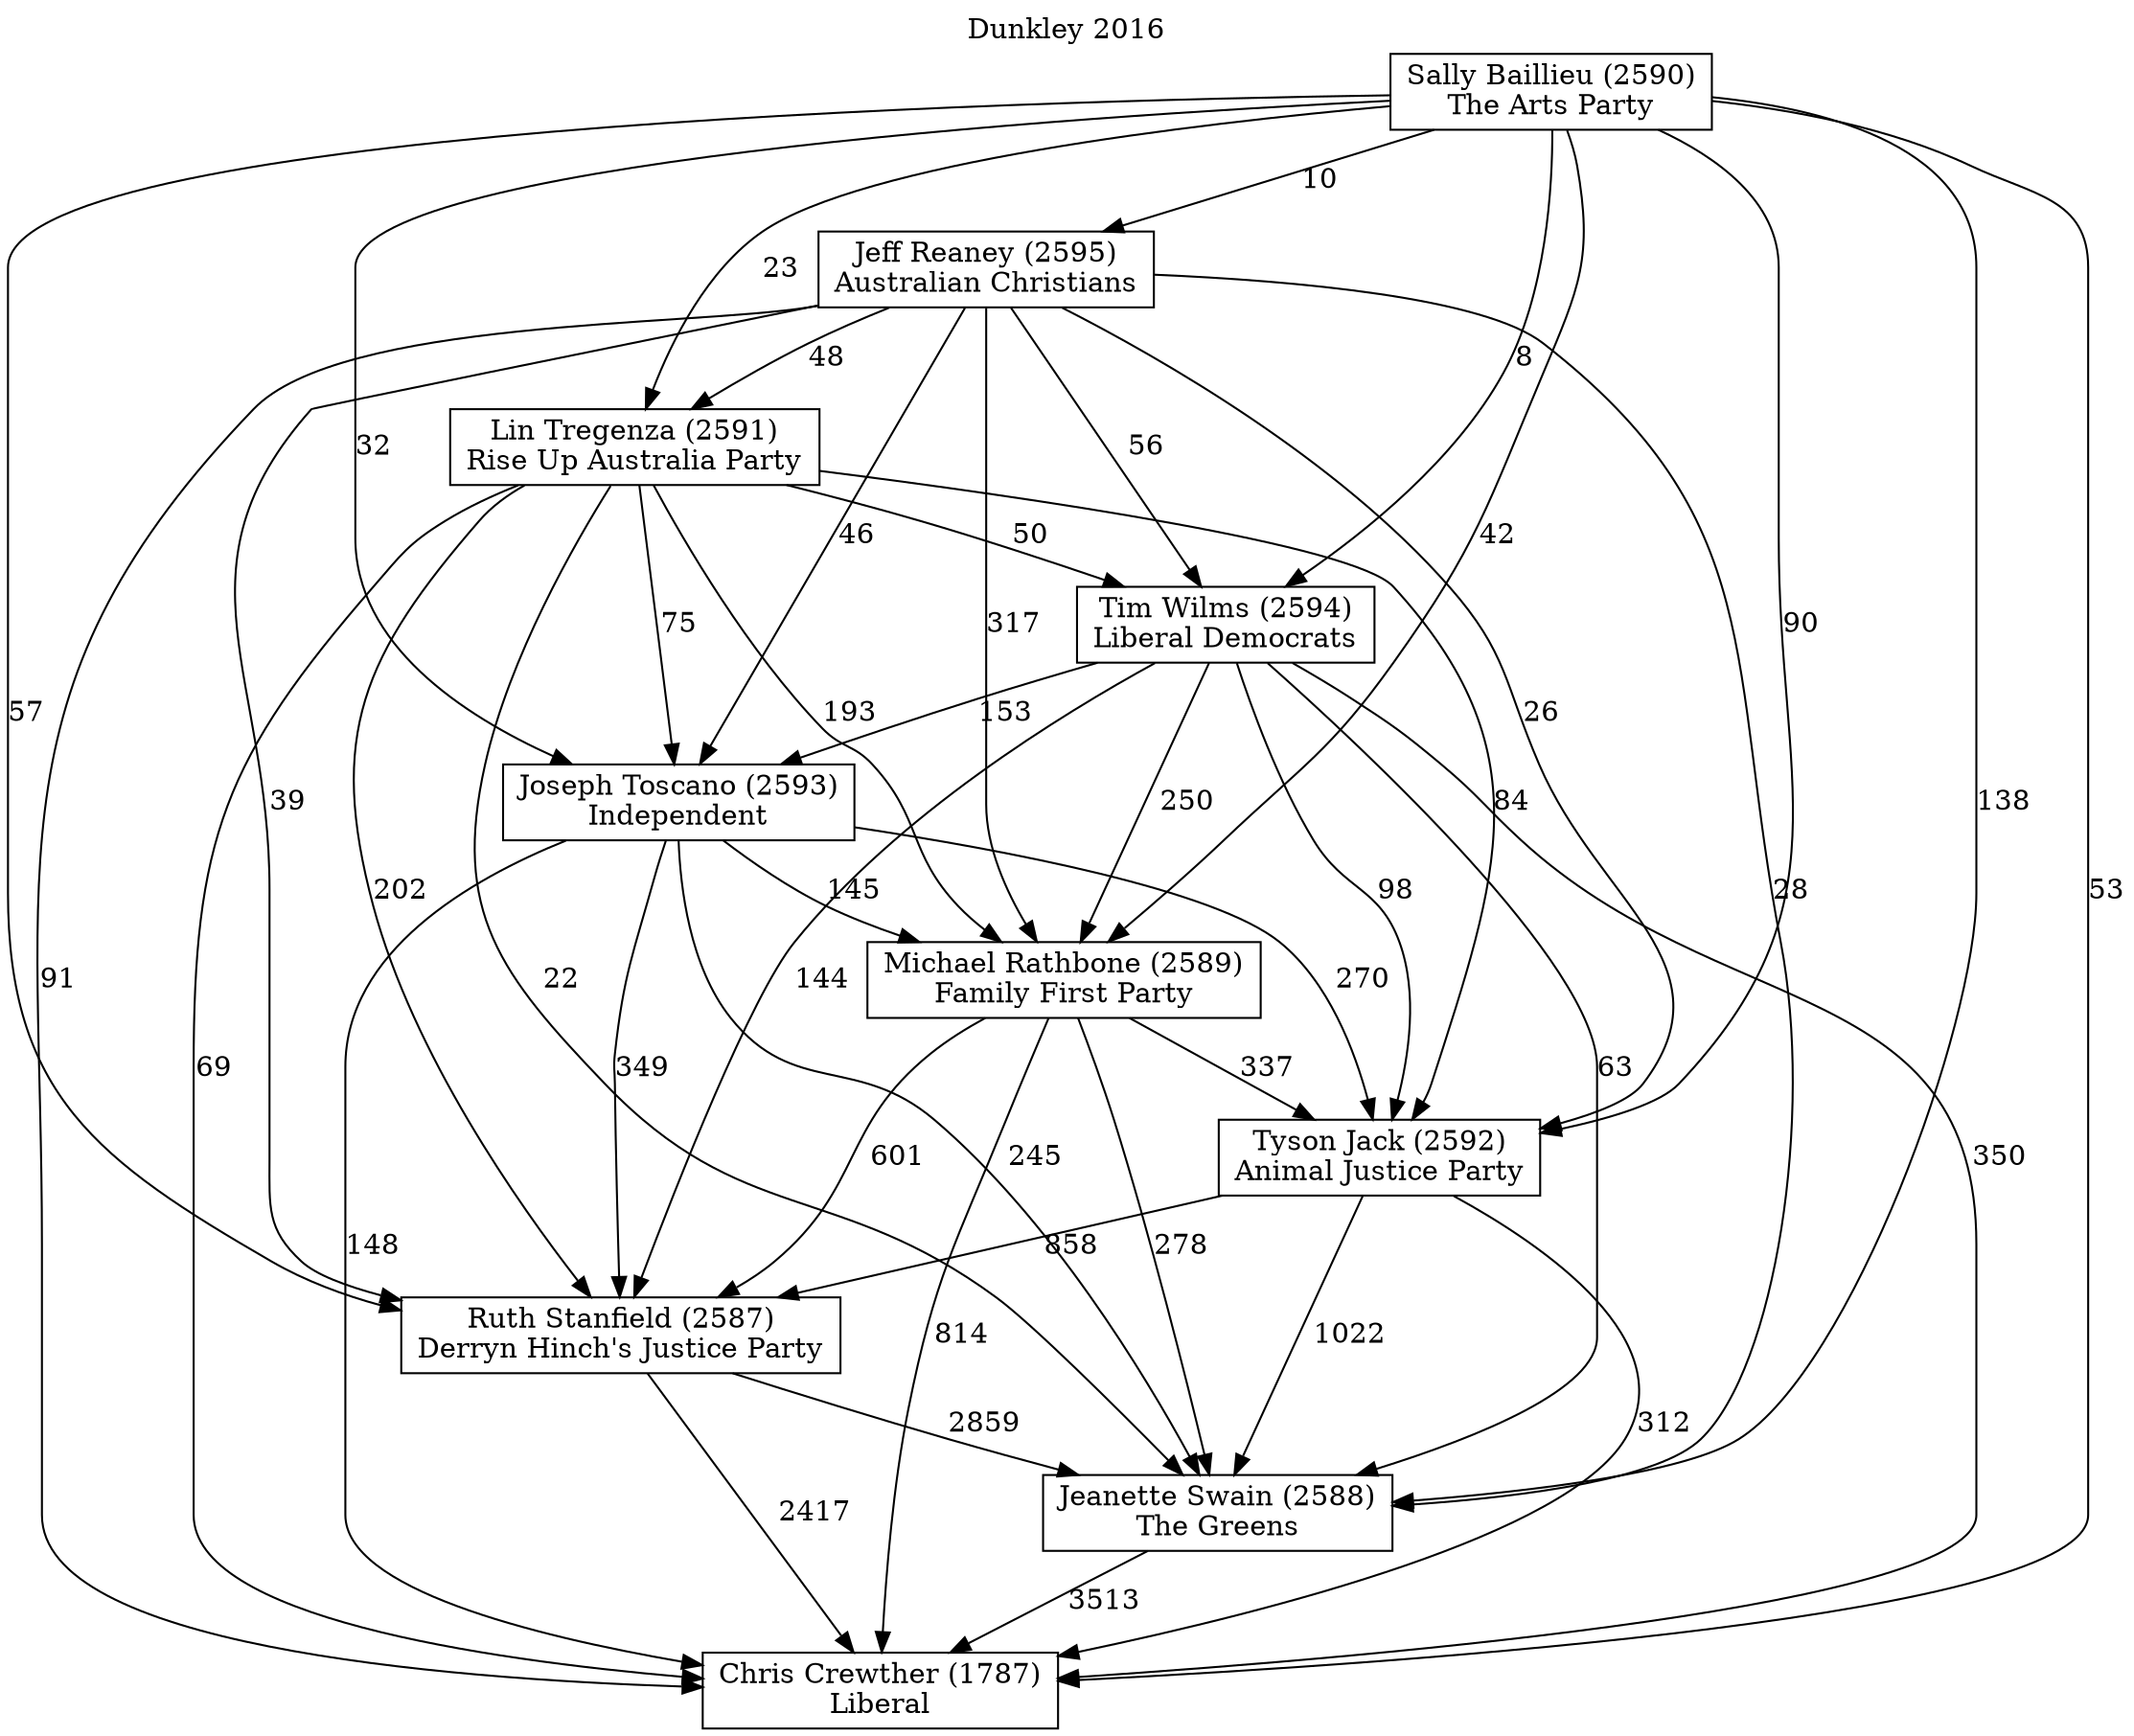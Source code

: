 // House preference flow
digraph "Chris Crewther (1787)_Dunkley_2016" {
	graph [label="Dunkley 2016" labelloc=t mclimit=10]
	node [shape=box]
	"Jeanette Swain (2588)" [label="Jeanette Swain (2588)
The Greens"]
	"Tim Wilms (2594)" [label="Tim Wilms (2594)
Liberal Democrats"]
	"Jeff Reaney (2595)" [label="Jeff Reaney (2595)
Australian Christians"]
	"Ruth Stanfield (2587)" [label="Ruth Stanfield (2587)
Derryn Hinch's Justice Party"]
	"Chris Crewther (1787)" [label="Chris Crewther (1787)
Liberal"]
	"Sally Baillieu (2590)" [label="Sally Baillieu (2590)
The Arts Party"]
	"Tyson Jack (2592)" [label="Tyson Jack (2592)
Animal Justice Party"]
	"Lin Tregenza (2591)" [label="Lin Tregenza (2591)
Rise Up Australia Party"]
	"Joseph Toscano (2593)" [label="Joseph Toscano (2593)
Independent"]
	"Michael Rathbone (2589)" [label="Michael Rathbone (2589)
Family First Party"]
	"Sally Baillieu (2590)" -> "Ruth Stanfield (2587)" [label=57]
	"Joseph Toscano (2593)" -> "Ruth Stanfield (2587)" [label=349]
	"Lin Tregenza (2591)" -> "Joseph Toscano (2593)" [label=75]
	"Jeff Reaney (2595)" -> "Michael Rathbone (2589)" [label=317]
	"Jeff Reaney (2595)" -> "Lin Tregenza (2591)" [label=48]
	"Tim Wilms (2594)" -> "Michael Rathbone (2589)" [label=250]
	"Michael Rathbone (2589)" -> "Jeanette Swain (2588)" [label=278]
	"Joseph Toscano (2593)" -> "Chris Crewther (1787)" [label=148]
	"Sally Baillieu (2590)" -> "Tyson Jack (2592)" [label=90]
	"Michael Rathbone (2589)" -> "Tyson Jack (2592)" [label=337]
	"Ruth Stanfield (2587)" -> "Jeanette Swain (2588)" [label=2859]
	"Sally Baillieu (2590)" -> "Tim Wilms (2594)" [label=8]
	"Sally Baillieu (2590)" -> "Chris Crewther (1787)" [label=53]
	"Jeff Reaney (2595)" -> "Chris Crewther (1787)" [label=91]
	"Michael Rathbone (2589)" -> "Chris Crewther (1787)" [label=814]
	"Joseph Toscano (2593)" -> "Jeanette Swain (2588)" [label=245]
	"Tim Wilms (2594)" -> "Joseph Toscano (2593)" [label=153]
	"Jeff Reaney (2595)" -> "Jeanette Swain (2588)" [label=28]
	"Michael Rathbone (2589)" -> "Ruth Stanfield (2587)" [label=601]
	"Lin Tregenza (2591)" -> "Ruth Stanfield (2587)" [label=202]
	"Tyson Jack (2592)" -> "Jeanette Swain (2588)" [label=1022]
	"Sally Baillieu (2590)" -> "Lin Tregenza (2591)" [label=23]
	"Lin Tregenza (2591)" -> "Tyson Jack (2592)" [label=84]
	"Jeff Reaney (2595)" -> "Tyson Jack (2592)" [label=26]
	"Lin Tregenza (2591)" -> "Jeanette Swain (2588)" [label=22]
	"Jeff Reaney (2595)" -> "Ruth Stanfield (2587)" [label=39]
	"Joseph Toscano (2593)" -> "Michael Rathbone (2589)" [label=145]
	"Lin Tregenza (2591)" -> "Tim Wilms (2594)" [label=50]
	"Jeff Reaney (2595)" -> "Joseph Toscano (2593)" [label=46]
	"Tim Wilms (2594)" -> "Jeanette Swain (2588)" [label=63]
	"Jeff Reaney (2595)" -> "Tim Wilms (2594)" [label=56]
	"Tim Wilms (2594)" -> "Chris Crewther (1787)" [label=350]
	"Sally Baillieu (2590)" -> "Joseph Toscano (2593)" [label=32]
	"Tyson Jack (2592)" -> "Ruth Stanfield (2587)" [label=858]
	"Tyson Jack (2592)" -> "Chris Crewther (1787)" [label=312]
	"Sally Baillieu (2590)" -> "Jeff Reaney (2595)" [label=10]
	"Tim Wilms (2594)" -> "Ruth Stanfield (2587)" [label=144]
	"Sally Baillieu (2590)" -> "Michael Rathbone (2589)" [label=42]
	"Sally Baillieu (2590)" -> "Jeanette Swain (2588)" [label=138]
	"Jeanette Swain (2588)" -> "Chris Crewther (1787)" [label=3513]
	"Lin Tregenza (2591)" -> "Chris Crewther (1787)" [label=69]
	"Lin Tregenza (2591)" -> "Michael Rathbone (2589)" [label=193]
	"Ruth Stanfield (2587)" -> "Chris Crewther (1787)" [label=2417]
	"Tim Wilms (2594)" -> "Tyson Jack (2592)" [label=98]
	"Joseph Toscano (2593)" -> "Tyson Jack (2592)" [label=270]
}
